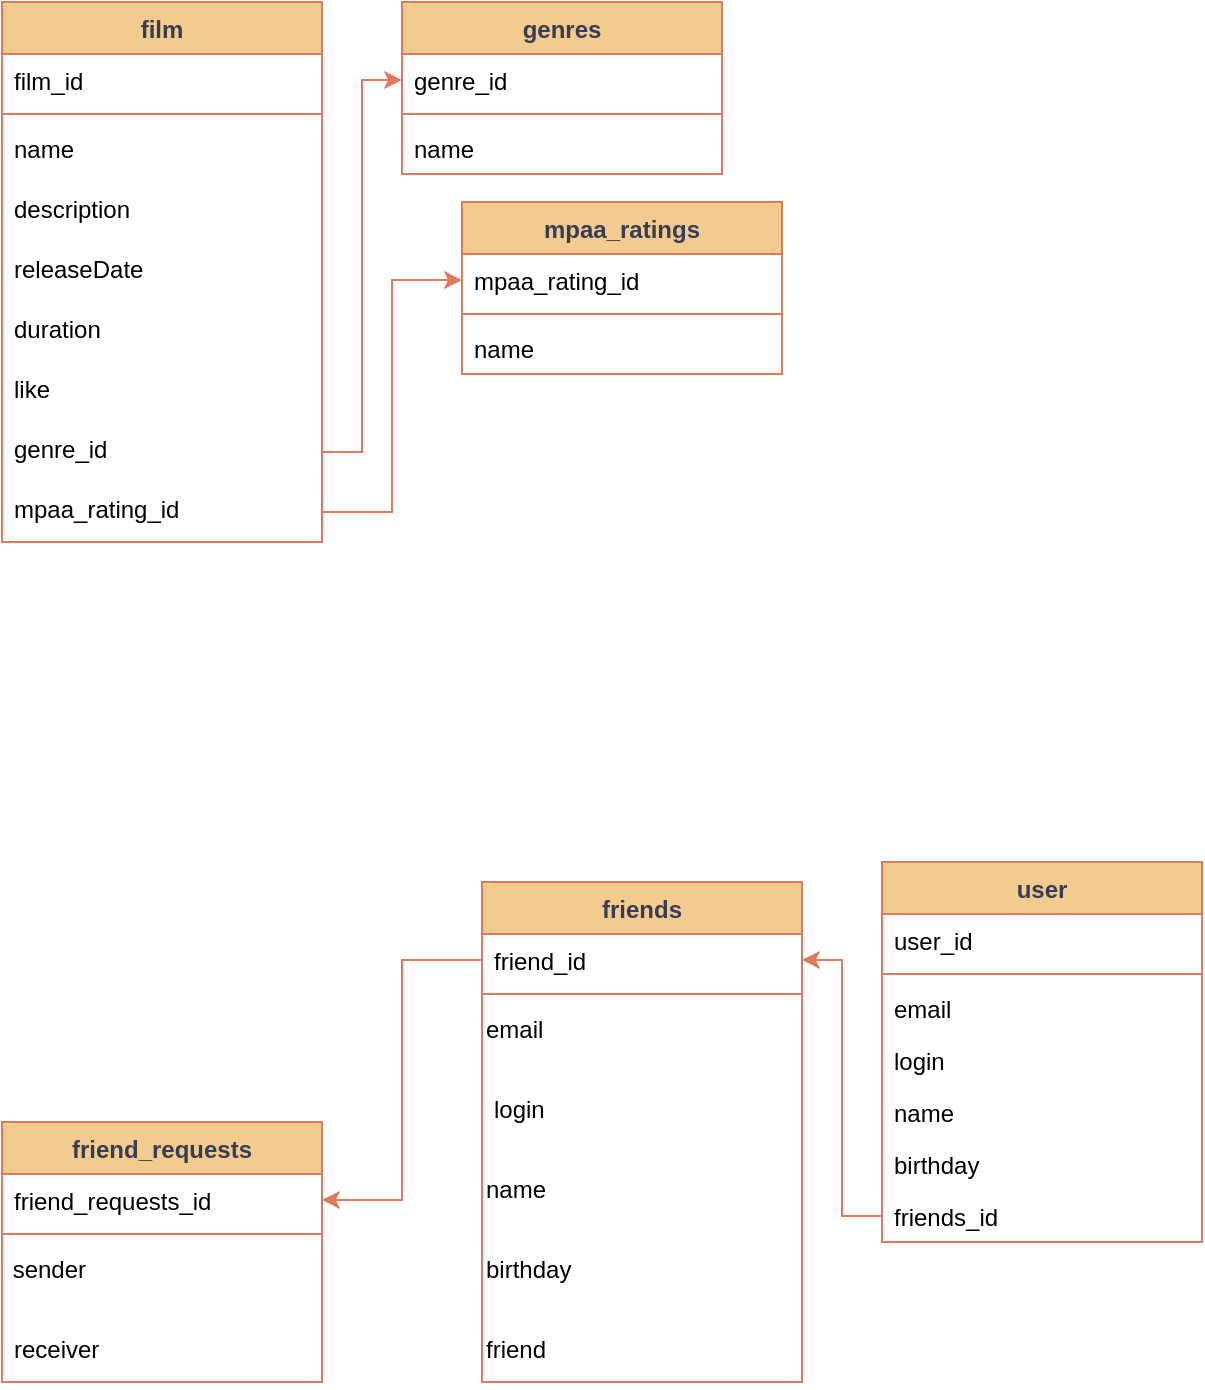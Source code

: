 <mxfile version="22.1.5" type="github">
  <diagram id="C5RBs43oDa-KdzZeNtuy" name="Page-1">
    <mxGraphModel dx="1341" dy="766" grid="1" gridSize="10" guides="1" tooltips="1" connect="1" arrows="1" fold="1" page="1" pageScale="1" pageWidth="827" pageHeight="1169" math="0" shadow="0">
      <root>
        <mxCell id="WIyWlLk6GJQsqaUBKTNV-0" />
        <mxCell id="WIyWlLk6GJQsqaUBKTNV-1" parent="WIyWlLk6GJQsqaUBKTNV-0" />
        <mxCell id="xBCUZ0o7GpwOlYW-5FfI-6" value="film" style="swimlane;fontStyle=1;align=center;verticalAlign=top;childLayout=stackLayout;horizontal=1;startSize=26;horizontalStack=0;resizeParent=1;resizeParentMax=0;resizeLast=0;collapsible=1;marginBottom=0;whiteSpace=wrap;html=1;direction=east;labelBackgroundColor=none;fillColor=#F2CC8F;strokeColor=#E07A5F;fontColor=#393C56;" vertex="1" parent="WIyWlLk6GJQsqaUBKTNV-1">
          <mxGeometry x="60" y="40" width="160" height="270" as="geometry" />
        </mxCell>
        <mxCell id="xBCUZ0o7GpwOlYW-5FfI-7" value="film_id" style="text;align=left;verticalAlign=top;spacingLeft=4;spacingRight=4;overflow=hidden;rotatable=0;points=[[0,0.5],[1,0.5]];portConstraint=eastwest;whiteSpace=wrap;html=1;labelBackgroundColor=none;" vertex="1" parent="xBCUZ0o7GpwOlYW-5FfI-6">
          <mxGeometry y="26" width="160" height="26" as="geometry" />
        </mxCell>
        <mxCell id="xBCUZ0o7GpwOlYW-5FfI-8" value="" style="line;strokeWidth=1;fillColor=none;align=left;verticalAlign=middle;spacingTop=-1;spacingLeft=3;spacingRight=3;rotatable=0;labelPosition=right;points=[];portConstraint=eastwest;strokeColor=#E07A5F;labelBackgroundColor=none;fontColor=#393C56;" vertex="1" parent="xBCUZ0o7GpwOlYW-5FfI-6">
          <mxGeometry y="52" width="160" height="8" as="geometry" />
        </mxCell>
        <mxCell id="xBCUZ0o7GpwOlYW-5FfI-10" value="name" style="text;align=left;verticalAlign=top;spacingLeft=4;spacingRight=4;overflow=hidden;rotatable=0;points=[[0,0.5],[1,0.5]];portConstraint=eastwest;whiteSpace=wrap;html=1;labelBackgroundColor=none;" vertex="1" parent="xBCUZ0o7GpwOlYW-5FfI-6">
          <mxGeometry y="60" width="160" height="30" as="geometry" />
        </mxCell>
        <mxCell id="xBCUZ0o7GpwOlYW-5FfI-11" value="description" style="text;align=left;verticalAlign=top;spacingLeft=4;spacingRight=4;overflow=hidden;rotatable=0;points=[[0,0.5],[1,0.5]];portConstraint=eastwest;whiteSpace=wrap;html=1;labelBackgroundColor=none;" vertex="1" parent="xBCUZ0o7GpwOlYW-5FfI-6">
          <mxGeometry y="90" width="160" height="30" as="geometry" />
        </mxCell>
        <mxCell id="xBCUZ0o7GpwOlYW-5FfI-12" value="releaseDate" style="text;align=left;verticalAlign=top;spacingLeft=4;spacingRight=4;overflow=hidden;rotatable=0;points=[[0,0.5],[1,0.5]];portConstraint=eastwest;whiteSpace=wrap;html=1;labelBackgroundColor=none;" vertex="1" parent="xBCUZ0o7GpwOlYW-5FfI-6">
          <mxGeometry y="120" width="160" height="30" as="geometry" />
        </mxCell>
        <mxCell id="xBCUZ0o7GpwOlYW-5FfI-13" value="duration" style="text;align=left;verticalAlign=top;spacingLeft=4;spacingRight=4;overflow=hidden;rotatable=0;points=[[0,0.5],[1,0.5]];portConstraint=eastwest;whiteSpace=wrap;html=1;labelBackgroundColor=none;" vertex="1" parent="xBCUZ0o7GpwOlYW-5FfI-6">
          <mxGeometry y="150" width="160" height="30" as="geometry" />
        </mxCell>
        <mxCell id="xBCUZ0o7GpwOlYW-5FfI-15" value="like" style="text;align=left;verticalAlign=top;spacingLeft=4;spacingRight=4;overflow=hidden;rotatable=0;points=[[0,0.5],[1,0.5]];portConstraint=eastwest;whiteSpace=wrap;html=1;labelBackgroundColor=none;" vertex="1" parent="xBCUZ0o7GpwOlYW-5FfI-6">
          <mxGeometry y="180" width="160" height="30" as="geometry" />
        </mxCell>
        <mxCell id="xBCUZ0o7GpwOlYW-5FfI-14" value="genre_id" style="text;align=left;verticalAlign=top;spacingLeft=4;spacingRight=4;overflow=hidden;rotatable=0;points=[[0,0.5],[1,0.5]];portConstraint=eastwest;whiteSpace=wrap;html=1;labelBackgroundColor=none;" vertex="1" parent="xBCUZ0o7GpwOlYW-5FfI-6">
          <mxGeometry y="210" width="160" height="30" as="geometry" />
        </mxCell>
        <mxCell id="xBCUZ0o7GpwOlYW-5FfI-16" value="mpaa_rating_id" style="text;align=left;verticalAlign=top;spacingLeft=4;spacingRight=4;overflow=hidden;rotatable=0;points=[[0,0.5],[1,0.5]];portConstraint=eastwest;whiteSpace=wrap;html=1;labelBackgroundColor=none;" vertex="1" parent="xBCUZ0o7GpwOlYW-5FfI-6">
          <mxGeometry y="240" width="160" height="30" as="geometry" />
        </mxCell>
        <mxCell id="xBCUZ0o7GpwOlYW-5FfI-17" value="genres" style="swimlane;fontStyle=1;align=center;verticalAlign=top;childLayout=stackLayout;horizontal=1;startSize=26;horizontalStack=0;resizeParent=1;resizeParentMax=0;resizeLast=0;collapsible=1;marginBottom=0;whiteSpace=wrap;html=1;labelBackgroundColor=none;fillColor=#F2CC8F;strokeColor=#E07A5F;fontColor=#393C56;" vertex="1" parent="WIyWlLk6GJQsqaUBKTNV-1">
          <mxGeometry x="260" y="40" width="160" height="86" as="geometry" />
        </mxCell>
        <mxCell id="xBCUZ0o7GpwOlYW-5FfI-18" value="genre_id" style="text;align=left;verticalAlign=top;spacingLeft=4;spacingRight=4;overflow=hidden;rotatable=0;points=[[0,0.5],[1,0.5]];portConstraint=eastwest;whiteSpace=wrap;html=1;labelBackgroundColor=none;" vertex="1" parent="xBCUZ0o7GpwOlYW-5FfI-17">
          <mxGeometry y="26" width="160" height="26" as="geometry" />
        </mxCell>
        <mxCell id="xBCUZ0o7GpwOlYW-5FfI-19" value="" style="line;strokeWidth=1;fillColor=none;align=left;verticalAlign=middle;spacingTop=-1;spacingLeft=3;spacingRight=3;rotatable=0;labelPosition=right;points=[];portConstraint=eastwest;strokeColor=#E07A5F;labelBackgroundColor=none;fontColor=#393C56;" vertex="1" parent="xBCUZ0o7GpwOlYW-5FfI-17">
          <mxGeometry y="52" width="160" height="8" as="geometry" />
        </mxCell>
        <mxCell id="xBCUZ0o7GpwOlYW-5FfI-20" value="name" style="text;align=left;verticalAlign=top;spacingLeft=4;spacingRight=4;overflow=hidden;rotatable=0;points=[[0,0.5],[1,0.5]];portConstraint=eastwest;whiteSpace=wrap;html=1;labelBackgroundColor=none;" vertex="1" parent="xBCUZ0o7GpwOlYW-5FfI-17">
          <mxGeometry y="60" width="160" height="26" as="geometry" />
        </mxCell>
        <mxCell id="xBCUZ0o7GpwOlYW-5FfI-21" value="mpaa_ratings" style="swimlane;fontStyle=1;align=center;verticalAlign=top;childLayout=stackLayout;horizontal=1;startSize=26;horizontalStack=0;resizeParent=1;resizeParentMax=0;resizeLast=0;collapsible=1;marginBottom=0;whiteSpace=wrap;html=1;labelBackgroundColor=none;fillColor=#F2CC8F;strokeColor=#E07A5F;fontColor=#393C56;" vertex="1" parent="WIyWlLk6GJQsqaUBKTNV-1">
          <mxGeometry x="290" y="140" width="160" height="86" as="geometry" />
        </mxCell>
        <mxCell id="xBCUZ0o7GpwOlYW-5FfI-22" value="mpaa_rating_id" style="text;align=left;verticalAlign=top;spacingLeft=4;spacingRight=4;overflow=hidden;rotatable=0;points=[[0,0.5],[1,0.5]];portConstraint=eastwest;whiteSpace=wrap;html=1;labelBackgroundColor=none;" vertex="1" parent="xBCUZ0o7GpwOlYW-5FfI-21">
          <mxGeometry y="26" width="160" height="26" as="geometry" />
        </mxCell>
        <mxCell id="xBCUZ0o7GpwOlYW-5FfI-23" value="" style="line;strokeWidth=1;fillColor=none;align=left;verticalAlign=middle;spacingTop=-1;spacingLeft=3;spacingRight=3;rotatable=0;labelPosition=right;points=[];portConstraint=eastwest;strokeColor=#E07A5F;labelBackgroundColor=none;fontColor=#393C56;" vertex="1" parent="xBCUZ0o7GpwOlYW-5FfI-21">
          <mxGeometry y="52" width="160" height="8" as="geometry" />
        </mxCell>
        <mxCell id="xBCUZ0o7GpwOlYW-5FfI-24" value="name" style="text;align=left;verticalAlign=top;spacingLeft=4;spacingRight=4;overflow=hidden;rotatable=0;points=[[0,0.5],[1,0.5]];portConstraint=eastwest;whiteSpace=wrap;html=1;labelBackgroundColor=none;" vertex="1" parent="xBCUZ0o7GpwOlYW-5FfI-21">
          <mxGeometry y="60" width="160" height="26" as="geometry" />
        </mxCell>
        <mxCell id="xBCUZ0o7GpwOlYW-5FfI-25" style="edgeStyle=orthogonalEdgeStyle;rounded=0;orthogonalLoop=1;jettySize=auto;html=1;exitX=1;exitY=0.5;exitDx=0;exitDy=0;entryX=0;entryY=0.5;entryDx=0;entryDy=0;labelBackgroundColor=none;strokeColor=#E07A5F;fontColor=default;" edge="1" parent="WIyWlLk6GJQsqaUBKTNV-1" source="xBCUZ0o7GpwOlYW-5FfI-16" target="xBCUZ0o7GpwOlYW-5FfI-22">
          <mxGeometry relative="1" as="geometry" />
        </mxCell>
        <mxCell id="xBCUZ0o7GpwOlYW-5FfI-26" style="edgeStyle=orthogonalEdgeStyle;rounded=0;orthogonalLoop=1;jettySize=auto;html=1;exitX=1;exitY=0.5;exitDx=0;exitDy=0;entryX=0;entryY=0.5;entryDx=0;entryDy=0;labelBackgroundColor=none;strokeColor=#E07A5F;fontColor=default;" edge="1" parent="WIyWlLk6GJQsqaUBKTNV-1" source="xBCUZ0o7GpwOlYW-5FfI-14" target="xBCUZ0o7GpwOlYW-5FfI-18">
          <mxGeometry relative="1" as="geometry" />
        </mxCell>
        <mxCell id="xBCUZ0o7GpwOlYW-5FfI-27" value="user" style="swimlane;fontStyle=1;align=center;verticalAlign=top;childLayout=stackLayout;horizontal=1;startSize=26;horizontalStack=0;resizeParent=1;resizeParentMax=0;resizeLast=0;collapsible=1;marginBottom=0;whiteSpace=wrap;html=1;labelBackgroundColor=none;fillColor=#F2CC8F;strokeColor=#E07A5F;fontColor=#393C56;" vertex="1" parent="WIyWlLk6GJQsqaUBKTNV-1">
          <mxGeometry x="500" y="470" width="160" height="190" as="geometry" />
        </mxCell>
        <mxCell id="xBCUZ0o7GpwOlYW-5FfI-28" value="user_id" style="text;align=left;verticalAlign=top;spacingLeft=4;spacingRight=4;overflow=hidden;rotatable=0;points=[[0,0.5],[1,0.5]];portConstraint=eastwest;whiteSpace=wrap;html=1;labelBackgroundColor=none;" vertex="1" parent="xBCUZ0o7GpwOlYW-5FfI-27">
          <mxGeometry y="26" width="160" height="26" as="geometry" />
        </mxCell>
        <mxCell id="xBCUZ0o7GpwOlYW-5FfI-29" value="" style="line;strokeWidth=1;fillColor=none;align=left;verticalAlign=middle;spacingTop=-1;spacingLeft=3;spacingRight=3;rotatable=0;labelPosition=right;points=[];portConstraint=eastwest;strokeColor=#E07A5F;labelBackgroundColor=none;fontColor=#393C56;" vertex="1" parent="xBCUZ0o7GpwOlYW-5FfI-27">
          <mxGeometry y="52" width="160" height="8" as="geometry" />
        </mxCell>
        <mxCell id="xBCUZ0o7GpwOlYW-5FfI-31" value="email" style="text;align=left;verticalAlign=top;spacingLeft=4;spacingRight=4;overflow=hidden;rotatable=0;points=[[0,0.5],[1,0.5]];portConstraint=eastwest;whiteSpace=wrap;html=1;labelBackgroundColor=none;" vertex="1" parent="xBCUZ0o7GpwOlYW-5FfI-27">
          <mxGeometry y="60" width="160" height="26" as="geometry" />
        </mxCell>
        <mxCell id="xBCUZ0o7GpwOlYW-5FfI-33" value="login" style="text;align=left;verticalAlign=top;spacingLeft=4;spacingRight=4;overflow=hidden;rotatable=0;points=[[0,0.5],[1,0.5]];portConstraint=eastwest;whiteSpace=wrap;html=1;labelBackgroundColor=none;" vertex="1" parent="xBCUZ0o7GpwOlYW-5FfI-27">
          <mxGeometry y="86" width="160" height="26" as="geometry" />
        </mxCell>
        <mxCell id="xBCUZ0o7GpwOlYW-5FfI-35" value="name" style="text;align=left;verticalAlign=top;spacingLeft=4;spacingRight=4;overflow=hidden;rotatable=0;points=[[0,0.5],[1,0.5]];portConstraint=eastwest;whiteSpace=wrap;html=1;labelBackgroundColor=none;" vertex="1" parent="xBCUZ0o7GpwOlYW-5FfI-27">
          <mxGeometry y="112" width="160" height="26" as="geometry" />
        </mxCell>
        <mxCell id="xBCUZ0o7GpwOlYW-5FfI-36" value="birthday" style="text;align=left;verticalAlign=top;spacingLeft=4;spacingRight=4;overflow=hidden;rotatable=0;points=[[0,0.5],[1,0.5]];portConstraint=eastwest;whiteSpace=wrap;html=1;labelBackgroundColor=none;" vertex="1" parent="xBCUZ0o7GpwOlYW-5FfI-27">
          <mxGeometry y="138" width="160" height="26" as="geometry" />
        </mxCell>
        <mxCell id="xBCUZ0o7GpwOlYW-5FfI-37" value="friends_id" style="text;align=left;verticalAlign=top;spacingLeft=4;spacingRight=4;overflow=hidden;rotatable=0;points=[[0,0.5],[1,0.5]];portConstraint=eastwest;whiteSpace=wrap;html=1;labelBackgroundColor=none;" vertex="1" parent="xBCUZ0o7GpwOlYW-5FfI-27">
          <mxGeometry y="164" width="160" height="26" as="geometry" />
        </mxCell>
        <mxCell id="xBCUZ0o7GpwOlYW-5FfI-45" value="friend_requests" style="swimlane;fontStyle=1;align=center;verticalAlign=top;childLayout=stackLayout;horizontal=1;startSize=26;horizontalStack=0;resizeParent=1;resizeParentMax=0;resizeLast=0;collapsible=1;marginBottom=0;whiteSpace=wrap;html=1;labelBackgroundColor=none;fillColor=#F2CC8F;strokeColor=#E07A5F;fontColor=#393C56;" vertex="1" parent="WIyWlLk6GJQsqaUBKTNV-1">
          <mxGeometry x="60" y="600" width="160" height="130" as="geometry" />
        </mxCell>
        <mxCell id="xBCUZ0o7GpwOlYW-5FfI-46" value="friend_requests_id" style="text;align=left;verticalAlign=top;spacingLeft=4;spacingRight=4;overflow=hidden;rotatable=0;points=[[0,0.5],[1,0.5]];portConstraint=eastwest;whiteSpace=wrap;html=1;labelBackgroundColor=none;" vertex="1" parent="xBCUZ0o7GpwOlYW-5FfI-45">
          <mxGeometry y="26" width="160" height="26" as="geometry" />
        </mxCell>
        <mxCell id="xBCUZ0o7GpwOlYW-5FfI-47" value="" style="line;strokeWidth=1;fillColor=none;align=left;verticalAlign=middle;spacingTop=-1;spacingLeft=3;spacingRight=3;rotatable=0;labelPosition=right;points=[];portConstraint=eastwest;strokeColor=#E07A5F;labelBackgroundColor=none;fontColor=#393C56;" vertex="1" parent="xBCUZ0o7GpwOlYW-5FfI-45">
          <mxGeometry y="52" width="160" height="8" as="geometry" />
        </mxCell>
        <mxCell id="xBCUZ0o7GpwOlYW-5FfI-63" value="&amp;nbsp;sender" style="text;whiteSpace=wrap;html=1;labelBackgroundColor=none;" vertex="1" parent="xBCUZ0o7GpwOlYW-5FfI-45">
          <mxGeometry y="60" width="160" height="40" as="geometry" />
        </mxCell>
        <mxCell id="xBCUZ0o7GpwOlYW-5FfI-48" value="receiver" style="text;align=left;verticalAlign=top;spacingLeft=4;spacingRight=4;overflow=hidden;rotatable=0;points=[[0,0.5],[1,0.5]];portConstraint=eastwest;whiteSpace=wrap;html=1;labelBackgroundColor=none;" vertex="1" parent="xBCUZ0o7GpwOlYW-5FfI-45">
          <mxGeometry y="100" width="160" height="30" as="geometry" />
        </mxCell>
        <mxCell id="xBCUZ0o7GpwOlYW-5FfI-49" value="friends" style="swimlane;fontStyle=1;align=center;verticalAlign=top;childLayout=stackLayout;horizontal=1;startSize=26;horizontalStack=0;resizeParent=1;resizeParentMax=0;resizeLast=0;collapsible=1;marginBottom=0;whiteSpace=wrap;html=1;labelBackgroundColor=none;fillColor=#F2CC8F;strokeColor=#E07A5F;fontColor=#393C56;" vertex="1" parent="WIyWlLk6GJQsqaUBKTNV-1">
          <mxGeometry x="300" y="480" width="160" height="250" as="geometry" />
        </mxCell>
        <mxCell id="xBCUZ0o7GpwOlYW-5FfI-50" value="friend_id" style="text;align=left;verticalAlign=top;spacingLeft=4;spacingRight=4;overflow=hidden;rotatable=0;points=[[0,0.5],[1,0.5]];portConstraint=eastwest;whiteSpace=wrap;html=1;labelBackgroundColor=none;" vertex="1" parent="xBCUZ0o7GpwOlYW-5FfI-49">
          <mxGeometry y="26" width="160" height="26" as="geometry" />
        </mxCell>
        <mxCell id="xBCUZ0o7GpwOlYW-5FfI-51" value="" style="line;strokeWidth=1;fillColor=none;align=left;verticalAlign=middle;spacingTop=-1;spacingLeft=3;spacingRight=3;rotatable=0;labelPosition=right;points=[];portConstraint=eastwest;strokeColor=#E07A5F;labelBackgroundColor=none;fontColor=#393C56;" vertex="1" parent="xBCUZ0o7GpwOlYW-5FfI-49">
          <mxGeometry y="52" width="160" height="8" as="geometry" />
        </mxCell>
        <mxCell id="xBCUZ0o7GpwOlYW-5FfI-58" value="email" style="text;whiteSpace=wrap;html=1;labelBackgroundColor=none;" vertex="1" parent="xBCUZ0o7GpwOlYW-5FfI-49">
          <mxGeometry y="60" width="160" height="40" as="geometry" />
        </mxCell>
        <mxCell id="xBCUZ0o7GpwOlYW-5FfI-52" value="login" style="text;align=left;verticalAlign=top;spacingLeft=4;spacingRight=4;overflow=hidden;rotatable=0;points=[[0,0.5],[1,0.5]];portConstraint=eastwest;whiteSpace=wrap;html=1;labelBackgroundColor=none;" vertex="1" parent="xBCUZ0o7GpwOlYW-5FfI-49">
          <mxGeometry y="100" width="160" height="40" as="geometry" />
        </mxCell>
        <mxCell id="xBCUZ0o7GpwOlYW-5FfI-59" value="name" style="text;whiteSpace=wrap;html=1;labelBackgroundColor=none;" vertex="1" parent="xBCUZ0o7GpwOlYW-5FfI-49">
          <mxGeometry y="140" width="160" height="40" as="geometry" />
        </mxCell>
        <mxCell id="xBCUZ0o7GpwOlYW-5FfI-61" value="birthday" style="text;whiteSpace=wrap;html=1;labelBackgroundColor=none;" vertex="1" parent="xBCUZ0o7GpwOlYW-5FfI-49">
          <mxGeometry y="180" width="160" height="40" as="geometry" />
        </mxCell>
        <mxCell id="xBCUZ0o7GpwOlYW-5FfI-60" value="friend" style="text;whiteSpace=wrap;html=1;labelBackgroundColor=none;" vertex="1" parent="xBCUZ0o7GpwOlYW-5FfI-49">
          <mxGeometry y="220" width="160" height="30" as="geometry" />
        </mxCell>
        <mxCell id="xBCUZ0o7GpwOlYW-5FfI-66" style="edgeStyle=orthogonalEdgeStyle;rounded=0;orthogonalLoop=1;jettySize=auto;html=1;exitX=0;exitY=0.5;exitDx=0;exitDy=0;entryX=1;entryY=0.5;entryDx=0;entryDy=0;labelBackgroundColor=none;strokeColor=#E07A5F;fontColor=default;" edge="1" parent="WIyWlLk6GJQsqaUBKTNV-1" source="xBCUZ0o7GpwOlYW-5FfI-37" target="xBCUZ0o7GpwOlYW-5FfI-50">
          <mxGeometry relative="1" as="geometry" />
        </mxCell>
        <mxCell id="xBCUZ0o7GpwOlYW-5FfI-67" style="edgeStyle=orthogonalEdgeStyle;rounded=0;orthogonalLoop=1;jettySize=auto;html=1;exitX=0;exitY=0.5;exitDx=0;exitDy=0;entryX=1;entryY=0.5;entryDx=0;entryDy=0;labelBackgroundColor=none;strokeColor=#E07A5F;fontColor=default;" edge="1" parent="WIyWlLk6GJQsqaUBKTNV-1" source="xBCUZ0o7GpwOlYW-5FfI-50" target="xBCUZ0o7GpwOlYW-5FfI-46">
          <mxGeometry relative="1" as="geometry" />
        </mxCell>
      </root>
    </mxGraphModel>
  </diagram>
</mxfile>
